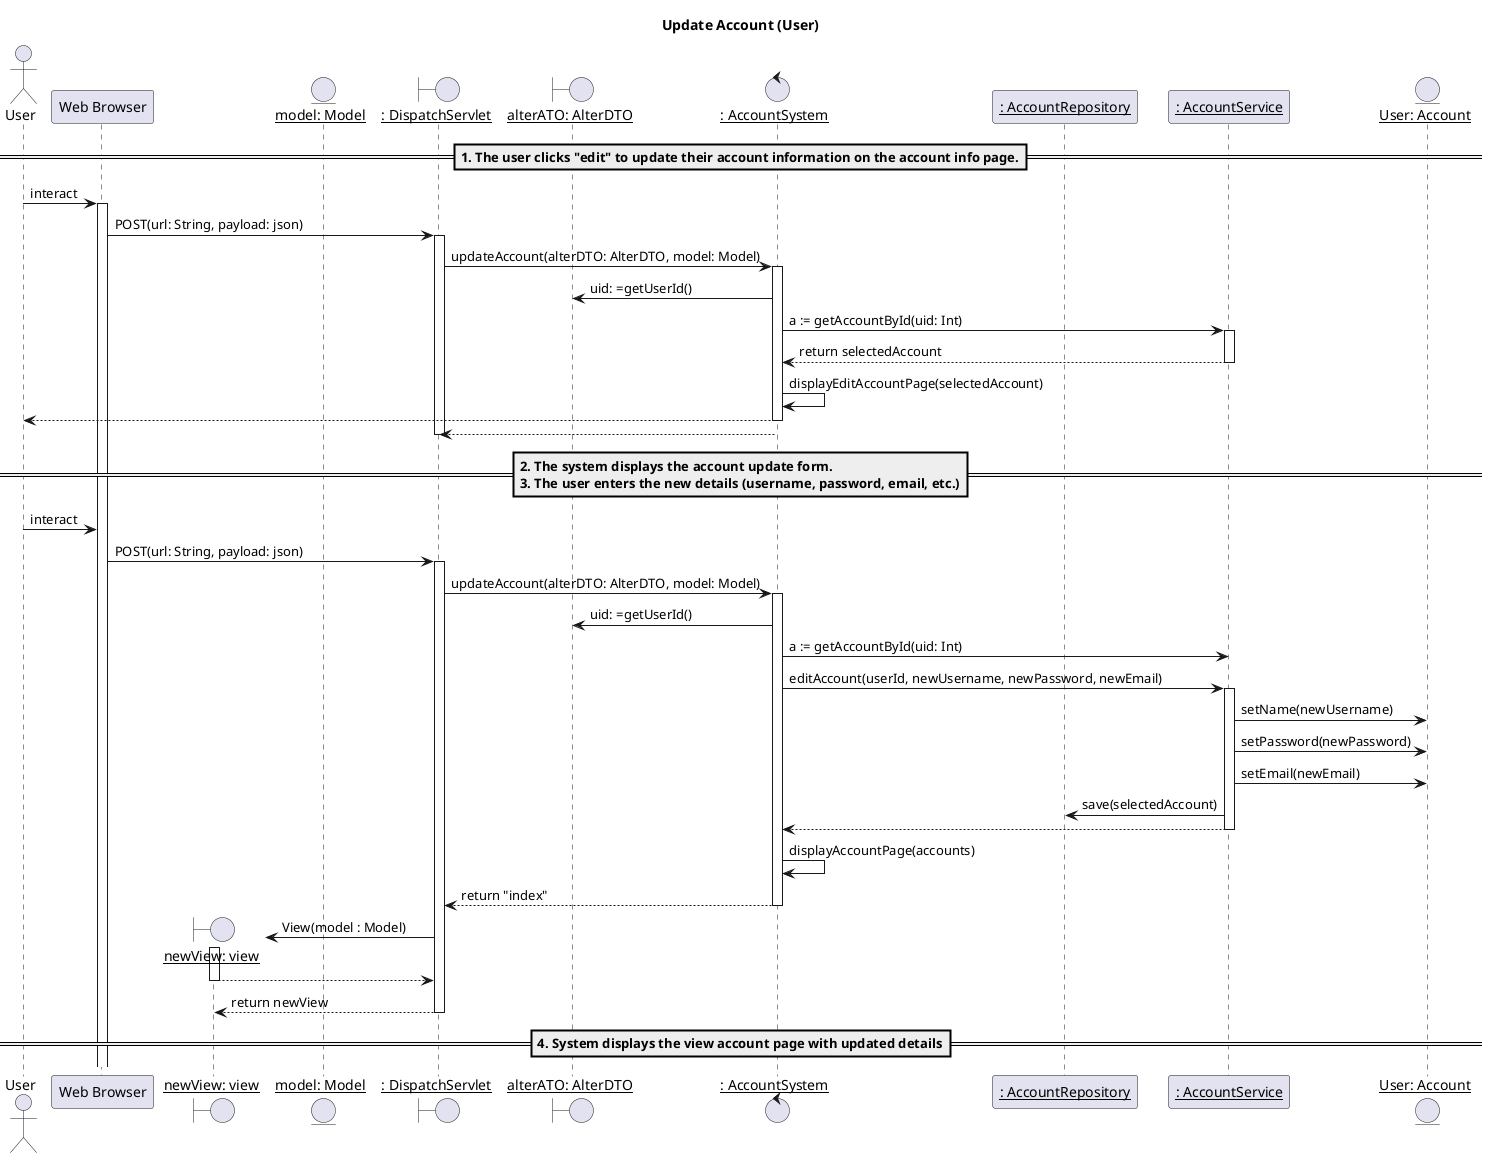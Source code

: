 @startuml
title: Update Account (User)

actor "User" as u
participant "Web Browser" as w
boundary "__newView: view__" as v
entity "__model: Model__" as m
boundary "__: DispatchServlet__" as ds
boundary "__alterATO: AlterDTO__" as dto
control "__: AccountSystem__" as c
participant "__: AccountRepository__" as ar
participant "__: AccountService__" as s
entity "__User: Account__" as a



==1. The user clicks "edit" to update their account information on the account info page.==
u -> w : interact
activate w
w -> ds : POST(url: String, payload: json)
activate ds
ds -> c : updateAccount(alterDTO: AlterDTO, model: Model)
activate c

c -> dto : uid: =getUserId()
c -> s : a := getAccountById(uid: Int)
activate s

s --> c : return selectedAccount
deactivate s
c -> c  : displayEditAccountPage(selectedAccount)
c --> u
deactivate c
c --> ds :
deactivate ds

==2. The system displays the account update form. \n3. The user enters the new details (username, password, email, etc.)==
u -> w : interact

w -> ds : POST(url: String, payload: json)
activate ds
ds -> c : updateAccount(alterDTO: AlterDTO, model: Model)
activate c

c -> dto : uid: =getUserId()
c -> s : a := getAccountById(uid: Int)

c -> s : editAccount(userId, newUsername, newPassword, newEmail)
activate s

s -> a : setName(newUsername)
s -> a : setPassword(newPassword)
s -> a : setEmail(newEmail)

s -> ar : save(selectedAccount)
s --> c :
deactivate s
c -> c  : displayAccountPage(accounts)

c --> ds : return "index"
deactivate c

create v
ds -> v : View(model : Model)
activate v
v --> ds
deactivate v
ds --> v : return newView
deactivate ds

==4. System displays the view account page with updated details==
@enduml